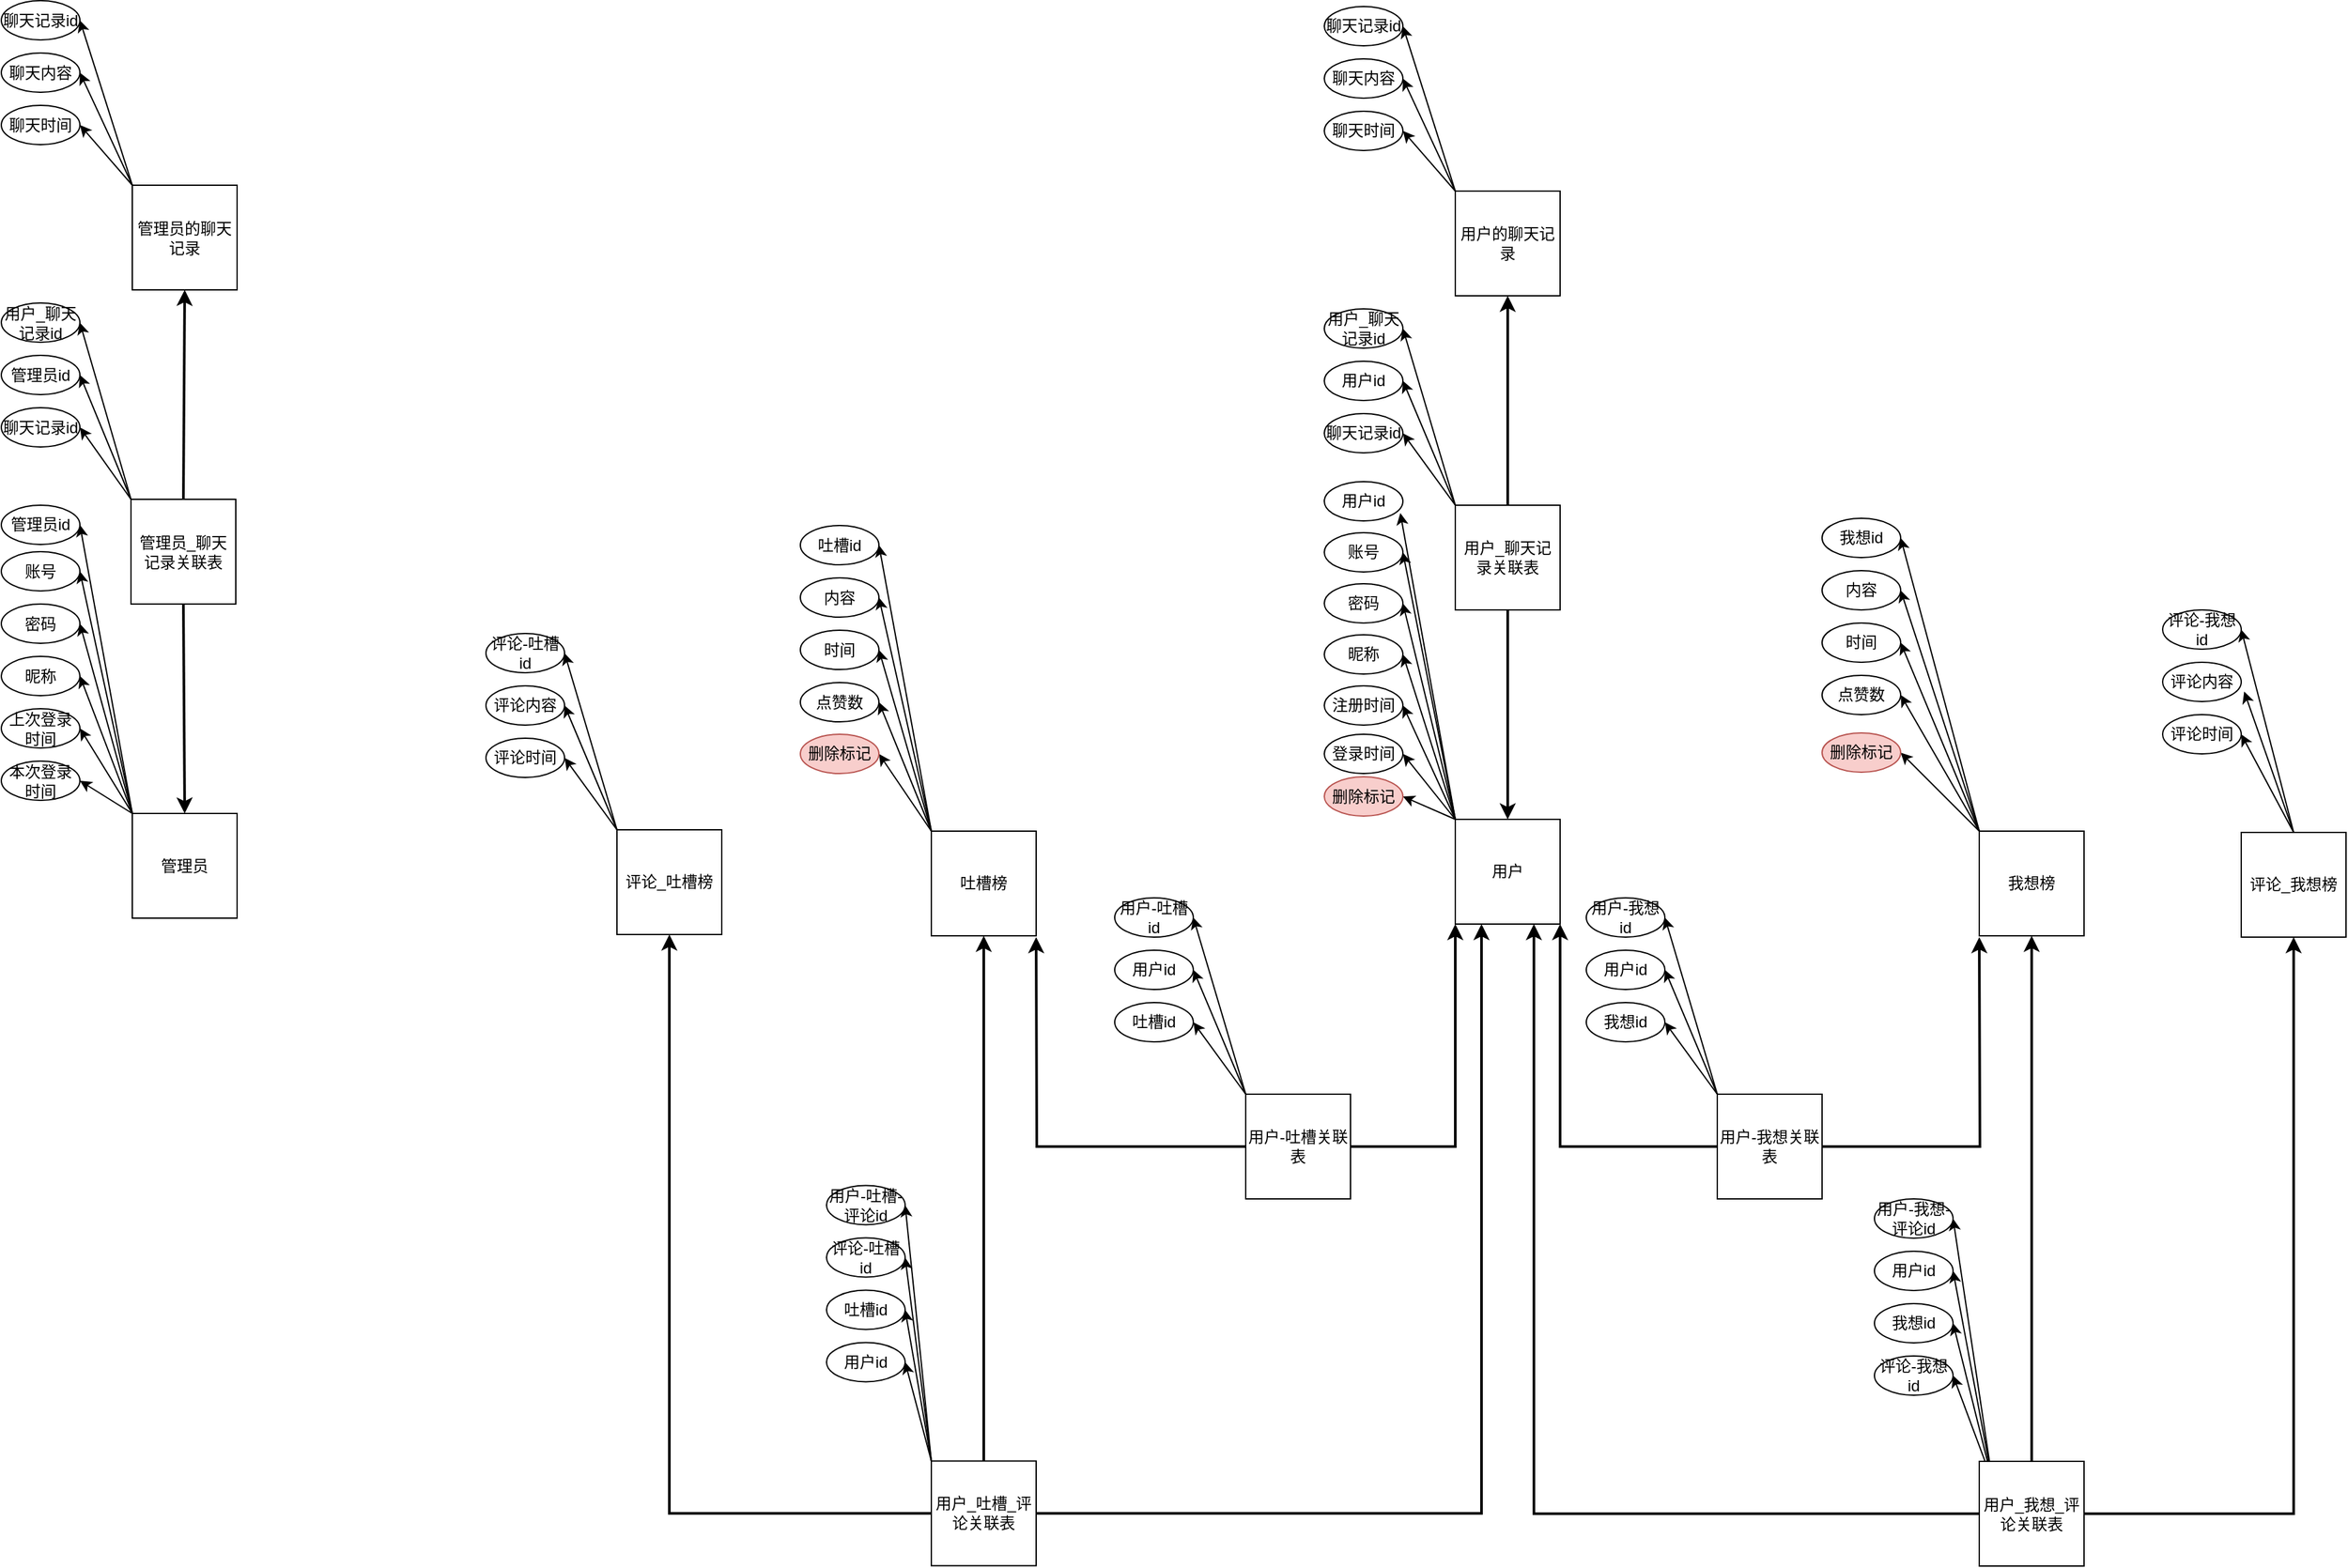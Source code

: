 <mxfile version="20.2.3" type="device"><diagram id="L94ExMjngvvh-WAPIM9B" name="第 1 页"><mxGraphModel dx="3076" dy="857" grid="1" gridSize="10" guides="1" tooltips="1" connect="1" arrows="1" fold="1" page="1" pageScale="1" pageWidth="827" pageHeight="1169" math="0" shadow="0"><root><mxCell id="0"/><mxCell id="1" parent="0"/><mxCell id="CkDCOr_uw1KbVtPaBmTP-101" style="edgeStyle=none;rounded=0;orthogonalLoop=1;jettySize=auto;html=1;exitX=0;exitY=0;exitDx=0;exitDy=0;entryX=1;entryY=0.5;entryDx=0;entryDy=0;" parent="1" source="CkDCOr_uw1KbVtPaBmTP-1" target="CkDCOr_uw1KbVtPaBmTP-96" edge="1"><mxGeometry relative="1" as="geometry"/></mxCell><mxCell id="CkDCOr_uw1KbVtPaBmTP-102" style="edgeStyle=none;rounded=0;orthogonalLoop=1;jettySize=auto;html=1;exitX=0;exitY=0;exitDx=0;exitDy=0;entryX=1;entryY=0.5;entryDx=0;entryDy=0;" parent="1" source="CkDCOr_uw1KbVtPaBmTP-1" target="CkDCOr_uw1KbVtPaBmTP-97" edge="1"><mxGeometry relative="1" as="geometry"/></mxCell><mxCell id="CkDCOr_uw1KbVtPaBmTP-103" style="edgeStyle=none;rounded=0;orthogonalLoop=1;jettySize=auto;html=1;exitX=0;exitY=0;exitDx=0;exitDy=0;entryX=1;entryY=0.5;entryDx=0;entryDy=0;" parent="1" source="CkDCOr_uw1KbVtPaBmTP-1" target="CkDCOr_uw1KbVtPaBmTP-98" edge="1"><mxGeometry relative="1" as="geometry"/></mxCell><mxCell id="CkDCOr_uw1KbVtPaBmTP-105" style="edgeStyle=none;rounded=0;orthogonalLoop=1;jettySize=auto;html=1;exitX=0;exitY=0;exitDx=0;exitDy=0;entryX=1;entryY=0.5;entryDx=0;entryDy=0;" parent="1" source="CkDCOr_uw1KbVtPaBmTP-1" target="CkDCOr_uw1KbVtPaBmTP-99" edge="1"><mxGeometry relative="1" as="geometry"/></mxCell><mxCell id="CkDCOr_uw1KbVtPaBmTP-106" style="edgeStyle=none;rounded=0;orthogonalLoop=1;jettySize=auto;html=1;exitX=0;exitY=0;exitDx=0;exitDy=0;entryX=1;entryY=0.5;entryDx=0;entryDy=0;" parent="1" source="CkDCOr_uw1KbVtPaBmTP-1" target="CkDCOr_uw1KbVtPaBmTP-100" edge="1"><mxGeometry relative="1" as="geometry"/></mxCell><mxCell id="Y3iTOvRmmqA3f7Rj3PG9-2" style="rounded=0;orthogonalLoop=1;jettySize=auto;html=1;exitX=0;exitY=0;exitDx=0;exitDy=0;entryX=0.967;entryY=0.8;entryDx=0;entryDy=0;entryPerimeter=0;" parent="1" source="CkDCOr_uw1KbVtPaBmTP-1" target="Y3iTOvRmmqA3f7Rj3PG9-1" edge="1"><mxGeometry relative="1" as="geometry"/></mxCell><mxCell id="sHlgp5TSX0gIWer4NhPm-2" style="rounded=0;orthogonalLoop=1;jettySize=auto;html=1;exitX=0;exitY=0;exitDx=0;exitDy=0;entryX=1;entryY=0.5;entryDx=0;entryDy=0;" parent="1" source="CkDCOr_uw1KbVtPaBmTP-1" target="sHlgp5TSX0gIWer4NhPm-1" edge="1"><mxGeometry relative="1" as="geometry"/></mxCell><mxCell id="CkDCOr_uw1KbVtPaBmTP-1" value="用户" style="whiteSpace=wrap;html=1;aspect=fixed;" parent="1" vertex="1"><mxGeometry x="-440" y="1790" width="80" height="80" as="geometry"/></mxCell><mxCell id="CkDCOr_uw1KbVtPaBmTP-87" style="edgeStyle=none;rounded=0;orthogonalLoop=1;jettySize=auto;html=1;exitX=0;exitY=0;exitDx=0;exitDy=0;entryX=1;entryY=0.5;entryDx=0;entryDy=0;" parent="1" source="CkDCOr_uw1KbVtPaBmTP-3" target="CkDCOr_uw1KbVtPaBmTP-84" edge="1"><mxGeometry relative="1" as="geometry"/></mxCell><mxCell id="CkDCOr_uw1KbVtPaBmTP-88" style="edgeStyle=none;rounded=0;orthogonalLoop=1;jettySize=auto;html=1;exitX=0;exitY=0;exitDx=0;exitDy=0;entryX=1;entryY=0.5;entryDx=0;entryDy=0;" parent="1" source="CkDCOr_uw1KbVtPaBmTP-3" target="CkDCOr_uw1KbVtPaBmTP-85" edge="1"><mxGeometry relative="1" as="geometry"/></mxCell><mxCell id="CkDCOr_uw1KbVtPaBmTP-89" style="edgeStyle=none;rounded=0;orthogonalLoop=1;jettySize=auto;html=1;exitX=0;exitY=0;exitDx=0;exitDy=0;entryX=1;entryY=0.5;entryDx=0;entryDy=0;" parent="1" source="CkDCOr_uw1KbVtPaBmTP-3" target="CkDCOr_uw1KbVtPaBmTP-86" edge="1"><mxGeometry relative="1" as="geometry"/></mxCell><mxCell id="CkDCOr_uw1KbVtPaBmTP-3" value="用户的聊天记录" style="whiteSpace=wrap;html=1;aspect=fixed;" parent="1" vertex="1"><mxGeometry x="-440" y="1310" width="80" height="80" as="geometry"/></mxCell><mxCell id="CkDCOr_uw1KbVtPaBmTP-126" style="edgeStyle=none;rounded=0;orthogonalLoop=1;jettySize=auto;html=1;exitX=0;exitY=0;exitDx=0;exitDy=0;entryX=1;entryY=0.5;entryDx=0;entryDy=0;" parent="1" source="CkDCOr_uw1KbVtPaBmTP-4" target="CkDCOr_uw1KbVtPaBmTP-125" edge="1"><mxGeometry relative="1" as="geometry"/></mxCell><mxCell id="CkDCOr_uw1KbVtPaBmTP-127" style="edgeStyle=none;rounded=0;orthogonalLoop=1;jettySize=auto;html=1;exitX=0;exitY=0;exitDx=0;exitDy=0;entryX=1;entryY=0.5;entryDx=0;entryDy=0;" parent="1" source="CkDCOr_uw1KbVtPaBmTP-4" target="CkDCOr_uw1KbVtPaBmTP-124" edge="1"><mxGeometry relative="1" as="geometry"/></mxCell><mxCell id="CkDCOr_uw1KbVtPaBmTP-128" style="edgeStyle=none;rounded=0;orthogonalLoop=1;jettySize=auto;html=1;exitX=0;exitY=0;exitDx=0;exitDy=0;entryX=1;entryY=0.5;entryDx=0;entryDy=0;" parent="1" source="CkDCOr_uw1KbVtPaBmTP-4" target="CkDCOr_uw1KbVtPaBmTP-123" edge="1"><mxGeometry relative="1" as="geometry"/></mxCell><mxCell id="CkDCOr_uw1KbVtPaBmTP-129" style="edgeStyle=none;rounded=0;orthogonalLoop=1;jettySize=auto;html=1;exitX=0;exitY=0;exitDx=0;exitDy=0;entryX=1;entryY=0.5;entryDx=0;entryDy=0;" parent="1" source="CkDCOr_uw1KbVtPaBmTP-4" target="CkDCOr_uw1KbVtPaBmTP-122" edge="1"><mxGeometry relative="1" as="geometry"/></mxCell><mxCell id="sHlgp5TSX0gIWer4NhPm-6" style="edgeStyle=none;rounded=0;orthogonalLoop=1;jettySize=auto;html=1;exitX=0;exitY=0;exitDx=0;exitDy=0;entryX=1;entryY=0.5;entryDx=0;entryDy=0;" parent="1" source="CkDCOr_uw1KbVtPaBmTP-4" target="sHlgp5TSX0gIWer4NhPm-5" edge="1"><mxGeometry relative="1" as="geometry"/></mxCell><mxCell id="CkDCOr_uw1KbVtPaBmTP-4" value="我想榜" style="whiteSpace=wrap;html=1;aspect=fixed;" parent="1" vertex="1"><mxGeometry x="-40" y="1799" width="80" height="80" as="geometry"/></mxCell><mxCell id="CkDCOr_uw1KbVtPaBmTP-134" style="edgeStyle=none;rounded=0;orthogonalLoop=1;jettySize=auto;html=1;exitX=0;exitY=0;exitDx=0;exitDy=0;entryX=1;entryY=0.5;entryDx=0;entryDy=0;" parent="1" source="CkDCOr_uw1KbVtPaBmTP-5" target="CkDCOr_uw1KbVtPaBmTP-107" edge="1"><mxGeometry relative="1" as="geometry"/></mxCell><mxCell id="CkDCOr_uw1KbVtPaBmTP-135" style="edgeStyle=none;rounded=0;orthogonalLoop=1;jettySize=auto;html=1;exitX=0;exitY=0;exitDx=0;exitDy=0;entryX=1;entryY=0.5;entryDx=0;entryDy=0;" parent="1" source="CkDCOr_uw1KbVtPaBmTP-5" target="CkDCOr_uw1KbVtPaBmTP-72" edge="1"><mxGeometry relative="1" as="geometry"/></mxCell><mxCell id="CkDCOr_uw1KbVtPaBmTP-136" style="edgeStyle=none;rounded=0;orthogonalLoop=1;jettySize=auto;html=1;exitX=0;exitY=0;exitDx=0;exitDy=0;entryX=1;entryY=0.5;entryDx=0;entryDy=0;" parent="1" source="CkDCOr_uw1KbVtPaBmTP-5" target="CkDCOr_uw1KbVtPaBmTP-71" edge="1"><mxGeometry relative="1" as="geometry"/></mxCell><mxCell id="CkDCOr_uw1KbVtPaBmTP-137" style="edgeStyle=none;rounded=0;orthogonalLoop=1;jettySize=auto;html=1;exitX=0;exitY=0;exitDx=0;exitDy=0;entryX=1;entryY=0.5;entryDx=0;entryDy=0;" parent="1" source="CkDCOr_uw1KbVtPaBmTP-5" target="CkDCOr_uw1KbVtPaBmTP-70" edge="1"><mxGeometry relative="1" as="geometry"/></mxCell><mxCell id="sHlgp5TSX0gIWer4NhPm-4" style="edgeStyle=none;rounded=0;orthogonalLoop=1;jettySize=auto;html=1;exitX=0;exitY=0;exitDx=0;exitDy=0;entryX=1;entryY=0.5;entryDx=0;entryDy=0;" parent="1" source="CkDCOr_uw1KbVtPaBmTP-5" target="sHlgp5TSX0gIWer4NhPm-3" edge="1"><mxGeometry relative="1" as="geometry"/></mxCell><mxCell id="CkDCOr_uw1KbVtPaBmTP-5" value="吐槽榜" style="whiteSpace=wrap;html=1;aspect=fixed;" parent="1" vertex="1"><mxGeometry x="-840" y="1799" width="80" height="80" as="geometry"/></mxCell><mxCell id="CkDCOr_uw1KbVtPaBmTP-143" style="edgeStyle=none;rounded=0;orthogonalLoop=1;jettySize=auto;html=1;exitX=0.5;exitY=0;exitDx=0;exitDy=0;entryX=1;entryY=0.5;entryDx=0;entryDy=0;" parent="1" source="CkDCOr_uw1KbVtPaBmTP-6" target="CkDCOr_uw1KbVtPaBmTP-140" edge="1"><mxGeometry relative="1" as="geometry"/></mxCell><mxCell id="CkDCOr_uw1KbVtPaBmTP-144" style="edgeStyle=none;rounded=0;orthogonalLoop=1;jettySize=auto;html=1;exitX=0.5;exitY=0;exitDx=0;exitDy=0;entryX=1.037;entryY=0.744;entryDx=0;entryDy=0;entryPerimeter=0;" parent="1" source="CkDCOr_uw1KbVtPaBmTP-6" target="CkDCOr_uw1KbVtPaBmTP-139" edge="1"><mxGeometry relative="1" as="geometry"/></mxCell><mxCell id="CkDCOr_uw1KbVtPaBmTP-145" style="edgeStyle=none;rounded=0;orthogonalLoop=1;jettySize=auto;html=1;exitX=0.5;exitY=0;exitDx=0;exitDy=0;entryX=1;entryY=0.5;entryDx=0;entryDy=0;" parent="1" source="CkDCOr_uw1KbVtPaBmTP-6" target="CkDCOr_uw1KbVtPaBmTP-138" edge="1"><mxGeometry relative="1" as="geometry"/></mxCell><mxCell id="CkDCOr_uw1KbVtPaBmTP-6" value="评论_我想榜" style="whiteSpace=wrap;html=1;aspect=fixed;" parent="1" vertex="1"><mxGeometry x="160" y="1800" width="80" height="80" as="geometry"/></mxCell><mxCell id="CkDCOr_uw1KbVtPaBmTP-67" style="edgeStyle=none;rounded=0;orthogonalLoop=1;jettySize=auto;html=1;exitX=0;exitY=0;exitDx=0;exitDy=0;entryX=1;entryY=0.5;entryDx=0;entryDy=0;" parent="1" source="CkDCOr_uw1KbVtPaBmTP-7" target="CkDCOr_uw1KbVtPaBmTP-66" edge="1"><mxGeometry relative="1" as="geometry"/></mxCell><mxCell id="CkDCOr_uw1KbVtPaBmTP-68" style="edgeStyle=none;rounded=0;orthogonalLoop=1;jettySize=auto;html=1;exitX=0;exitY=0;exitDx=0;exitDy=0;entryX=1;entryY=0.5;entryDx=0;entryDy=0;" parent="1" source="CkDCOr_uw1KbVtPaBmTP-7" target="CkDCOr_uw1KbVtPaBmTP-65" edge="1"><mxGeometry relative="1" as="geometry"/></mxCell><mxCell id="CkDCOr_uw1KbVtPaBmTP-69" style="edgeStyle=none;rounded=0;orthogonalLoop=1;jettySize=auto;html=1;exitX=0;exitY=0;exitDx=0;exitDy=0;entryX=1;entryY=0.5;entryDx=0;entryDy=0;" parent="1" source="CkDCOr_uw1KbVtPaBmTP-7" target="CkDCOr_uw1KbVtPaBmTP-64" edge="1"><mxGeometry relative="1" as="geometry"/></mxCell><mxCell id="CkDCOr_uw1KbVtPaBmTP-7" value="评论_吐槽榜" style="whiteSpace=wrap;html=1;aspect=fixed;" parent="1" vertex="1"><mxGeometry x="-1080" y="1798" width="80" height="80" as="geometry"/></mxCell><mxCell id="CkDCOr_uw1KbVtPaBmTP-130" style="edgeStyle=none;rounded=0;orthogonalLoop=1;jettySize=auto;html=1;exitX=0;exitY=0;exitDx=0;exitDy=0;entryX=1;entryY=0.5;entryDx=0;entryDy=0;" parent="1" source="CkDCOr_uw1KbVtPaBmTP-8" target="CkDCOr_uw1KbVtPaBmTP-76" edge="1"><mxGeometry relative="1" as="geometry"/></mxCell><mxCell id="CkDCOr_uw1KbVtPaBmTP-131" style="edgeStyle=none;rounded=0;orthogonalLoop=1;jettySize=auto;html=1;exitX=0;exitY=0;exitDx=0;exitDy=0;entryX=1;entryY=0.5;entryDx=0;entryDy=0;" parent="1" source="CkDCOr_uw1KbVtPaBmTP-8" target="CkDCOr_uw1KbVtPaBmTP-77" edge="1"><mxGeometry relative="1" as="geometry"/></mxCell><mxCell id="CkDCOr_uw1KbVtPaBmTP-132" style="edgeStyle=none;rounded=0;orthogonalLoop=1;jettySize=auto;html=1;exitX=0;exitY=0;exitDx=0;exitDy=0;entryX=1;entryY=0.5;entryDx=0;entryDy=0;" parent="1" source="CkDCOr_uw1KbVtPaBmTP-8" target="CkDCOr_uw1KbVtPaBmTP-78" edge="1"><mxGeometry relative="1" as="geometry"/></mxCell><mxCell id="CkDCOr_uw1KbVtPaBmTP-133" style="edgeStyle=none;rounded=0;orthogonalLoop=1;jettySize=auto;html=1;exitX=0;exitY=0;exitDx=0;exitDy=0;entryX=1;entryY=0.5;entryDx=0;entryDy=0;" parent="1" source="CkDCOr_uw1KbVtPaBmTP-8" target="CkDCOr_uw1KbVtPaBmTP-79" edge="1"><mxGeometry relative="1" as="geometry"/></mxCell><mxCell id="oMyAZlElqJ55yGqGIl1J-19" style="edgeStyle=orthogonalEdgeStyle;rounded=0;orthogonalLoop=1;jettySize=auto;html=1;exitX=0;exitY=0.5;exitDx=0;exitDy=0;entryX=0.5;entryY=1;entryDx=0;entryDy=0;strokeWidth=2;" parent="1" source="CkDCOr_uw1KbVtPaBmTP-8" target="CkDCOr_uw1KbVtPaBmTP-7" edge="1"><mxGeometry relative="1" as="geometry"/></mxCell><mxCell id="oMyAZlElqJ55yGqGIl1J-20" style="edgeStyle=none;rounded=0;orthogonalLoop=1;jettySize=auto;html=1;exitX=0.5;exitY=0;exitDx=0;exitDy=0;strokeWidth=2;" parent="1" source="CkDCOr_uw1KbVtPaBmTP-8" target="CkDCOr_uw1KbVtPaBmTP-5" edge="1"><mxGeometry relative="1" as="geometry"/></mxCell><mxCell id="oMyAZlElqJ55yGqGIl1J-25" style="edgeStyle=orthogonalEdgeStyle;rounded=0;orthogonalLoop=1;jettySize=auto;html=1;exitX=1;exitY=0.5;exitDx=0;exitDy=0;entryX=0.25;entryY=1;entryDx=0;entryDy=0;strokeWidth=2;" parent="1" source="CkDCOr_uw1KbVtPaBmTP-8" target="CkDCOr_uw1KbVtPaBmTP-1" edge="1"><mxGeometry relative="1" as="geometry"/></mxCell><mxCell id="CkDCOr_uw1KbVtPaBmTP-8" value="用户_吐槽_评论关联表" style="whiteSpace=wrap;html=1;aspect=fixed;" parent="1" vertex="1"><mxGeometry x="-840" y="2280.25" width="80" height="80" as="geometry"/></mxCell><mxCell id="CkDCOr_uw1KbVtPaBmTP-118" style="edgeStyle=none;rounded=0;orthogonalLoop=1;jettySize=auto;html=1;exitX=0;exitY=0;exitDx=0;exitDy=0;entryX=1;entryY=0.5;entryDx=0;entryDy=0;" parent="1" target="CkDCOr_uw1KbVtPaBmTP-114" edge="1"><mxGeometry relative="1" as="geometry"><mxPoint x="-30" y="2295.5" as="sourcePoint"/></mxGeometry></mxCell><mxCell id="CkDCOr_uw1KbVtPaBmTP-119" style="edgeStyle=none;rounded=0;orthogonalLoop=1;jettySize=auto;html=1;exitX=0;exitY=0;exitDx=0;exitDy=0;entryX=1;entryY=0.5;entryDx=0;entryDy=0;" parent="1" target="CkDCOr_uw1KbVtPaBmTP-115" edge="1"><mxGeometry relative="1" as="geometry"><mxPoint x="-30" y="2295.5" as="sourcePoint"/></mxGeometry></mxCell><mxCell id="CkDCOr_uw1KbVtPaBmTP-120" style="edgeStyle=none;rounded=0;orthogonalLoop=1;jettySize=auto;html=1;exitX=0;exitY=0;exitDx=0;exitDy=0;entryX=1;entryY=0.5;entryDx=0;entryDy=0;" parent="1" target="CkDCOr_uw1KbVtPaBmTP-116" edge="1"><mxGeometry relative="1" as="geometry"><mxPoint x="-30" y="2295.5" as="sourcePoint"/></mxGeometry></mxCell><mxCell id="CkDCOr_uw1KbVtPaBmTP-121" style="edgeStyle=none;rounded=0;orthogonalLoop=1;jettySize=auto;html=1;exitX=0;exitY=0;exitDx=0;exitDy=0;entryX=1;entryY=0.5;entryDx=0;entryDy=0;" parent="1" target="CkDCOr_uw1KbVtPaBmTP-117" edge="1"><mxGeometry relative="1" as="geometry"><mxPoint x="-30" y="2295.5" as="sourcePoint"/></mxGeometry></mxCell><mxCell id="oMyAZlElqJ55yGqGIl1J-23" style="edgeStyle=orthogonalEdgeStyle;rounded=0;orthogonalLoop=1;jettySize=auto;html=1;exitX=1;exitY=0.5;exitDx=0;exitDy=0;entryX=0.5;entryY=1;entryDx=0;entryDy=0;strokeWidth=2;" parent="1" source="CkDCOr_uw1KbVtPaBmTP-12" target="CkDCOr_uw1KbVtPaBmTP-6" edge="1"><mxGeometry relative="1" as="geometry"/></mxCell><mxCell id="oMyAZlElqJ55yGqGIl1J-24" style="edgeStyle=orthogonalEdgeStyle;rounded=0;orthogonalLoop=1;jettySize=auto;html=1;exitX=0.5;exitY=0;exitDx=0;exitDy=0;entryX=0.5;entryY=1;entryDx=0;entryDy=0;strokeWidth=2;" parent="1" source="CkDCOr_uw1KbVtPaBmTP-12" target="CkDCOr_uw1KbVtPaBmTP-4" edge="1"><mxGeometry relative="1" as="geometry"/></mxCell><mxCell id="oMyAZlElqJ55yGqGIl1J-26" style="edgeStyle=orthogonalEdgeStyle;rounded=0;orthogonalLoop=1;jettySize=auto;html=1;exitX=0;exitY=0.5;exitDx=0;exitDy=0;entryX=0.75;entryY=1;entryDx=0;entryDy=0;strokeWidth=2;" parent="1" source="CkDCOr_uw1KbVtPaBmTP-12" target="CkDCOr_uw1KbVtPaBmTP-1" edge="1"><mxGeometry relative="1" as="geometry"/></mxCell><mxCell id="CkDCOr_uw1KbVtPaBmTP-12" value="用户_我想_评论关联表" style="whiteSpace=wrap;html=1;aspect=fixed;" parent="1" vertex="1"><mxGeometry x="-40" y="2280.5" width="80" height="80" as="geometry"/></mxCell><mxCell id="CkDCOr_uw1KbVtPaBmTP-59" style="edgeStyle=none;rounded=0;orthogonalLoop=1;jettySize=auto;html=1;exitX=0.5;exitY=1;exitDx=0;exitDy=0;entryX=0.5;entryY=0;entryDx=0;entryDy=0;strokeWidth=2;" parent="1" source="CkDCOr_uw1KbVtPaBmTP-21" target="CkDCOr_uw1KbVtPaBmTP-1" edge="1"><mxGeometry relative="1" as="geometry"/></mxCell><mxCell id="CkDCOr_uw1KbVtPaBmTP-60" style="edgeStyle=none;rounded=0;orthogonalLoop=1;jettySize=auto;html=1;exitX=0.5;exitY=0;exitDx=0;exitDy=0;entryX=0.5;entryY=1;entryDx=0;entryDy=0;strokeWidth=2;" parent="1" source="CkDCOr_uw1KbVtPaBmTP-21" target="CkDCOr_uw1KbVtPaBmTP-3" edge="1"><mxGeometry relative="1" as="geometry"/></mxCell><mxCell id="CkDCOr_uw1KbVtPaBmTP-93" style="edgeStyle=none;rounded=0;orthogonalLoop=1;jettySize=auto;html=1;exitX=0;exitY=0;exitDx=0;exitDy=0;entryX=1;entryY=0.5;entryDx=0;entryDy=0;" parent="1" source="CkDCOr_uw1KbVtPaBmTP-21" target="CkDCOr_uw1KbVtPaBmTP-90" edge="1"><mxGeometry relative="1" as="geometry"/></mxCell><mxCell id="CkDCOr_uw1KbVtPaBmTP-94" style="edgeStyle=none;rounded=0;orthogonalLoop=1;jettySize=auto;html=1;exitX=0;exitY=0;exitDx=0;exitDy=0;entryX=1;entryY=0.5;entryDx=0;entryDy=0;" parent="1" source="CkDCOr_uw1KbVtPaBmTP-21" target="CkDCOr_uw1KbVtPaBmTP-91" edge="1"><mxGeometry relative="1" as="geometry"/></mxCell><mxCell id="CkDCOr_uw1KbVtPaBmTP-95" style="edgeStyle=none;rounded=0;orthogonalLoop=1;jettySize=auto;html=1;exitX=0;exitY=0;exitDx=0;exitDy=0;entryX=1;entryY=0.5;entryDx=0;entryDy=0;" parent="1" source="CkDCOr_uw1KbVtPaBmTP-21" target="CkDCOr_uw1KbVtPaBmTP-92" edge="1"><mxGeometry relative="1" as="geometry"/></mxCell><mxCell id="CkDCOr_uw1KbVtPaBmTP-21" value="用户_聊天记录关联表" style="whiteSpace=wrap;html=1;aspect=fixed;" parent="1" vertex="1"><mxGeometry x="-440" y="1550" width="80" height="80" as="geometry"/></mxCell><mxCell id="CkDCOr_uw1KbVtPaBmTP-64" value="评论-吐槽id" style="ellipse;whiteSpace=wrap;html=1;container=0;" parent="1" vertex="1"><mxGeometry x="-1180" y="1648" width="60" height="30" as="geometry"/></mxCell><mxCell id="CkDCOr_uw1KbVtPaBmTP-65" value="评论内容" style="ellipse;whiteSpace=wrap;html=1;container=0;" parent="1" vertex="1"><mxGeometry x="-1180" y="1688" width="60" height="30" as="geometry"/></mxCell><mxCell id="CkDCOr_uw1KbVtPaBmTP-66" value="评论时间" style="ellipse;whiteSpace=wrap;html=1;container=0;" parent="1" vertex="1"><mxGeometry x="-1180" y="1728" width="60" height="30" as="geometry"/></mxCell><mxCell id="CkDCOr_uw1KbVtPaBmTP-70" value="吐槽id" style="ellipse;whiteSpace=wrap;html=1;container=0;" parent="1" vertex="1"><mxGeometry x="-940" y="1565.5" width="60" height="30" as="geometry"/></mxCell><mxCell id="CkDCOr_uw1KbVtPaBmTP-71" value="内容" style="ellipse;whiteSpace=wrap;html=1;container=0;" parent="1" vertex="1"><mxGeometry x="-940" y="1605.5" width="60" height="30" as="geometry"/></mxCell><mxCell id="CkDCOr_uw1KbVtPaBmTP-72" value="时间" style="ellipse;whiteSpace=wrap;html=1;container=0;" parent="1" vertex="1"><mxGeometry x="-940" y="1645.5" width="60" height="30" as="geometry"/></mxCell><mxCell id="CkDCOr_uw1KbVtPaBmTP-76" value="用户-吐槽-评论id" style="ellipse;whiteSpace=wrap;html=1;container=0;" parent="1" vertex="1"><mxGeometry x="-920" y="2069.75" width="60" height="30" as="geometry"/></mxCell><mxCell id="CkDCOr_uw1KbVtPaBmTP-77" value="评论-吐槽id" style="ellipse;whiteSpace=wrap;html=1;container=0;" parent="1" vertex="1"><mxGeometry x="-920" y="2109.75" width="60" height="30" as="geometry"/></mxCell><mxCell id="CkDCOr_uw1KbVtPaBmTP-78" value="吐槽id" style="ellipse;whiteSpace=wrap;html=1;container=0;" parent="1" vertex="1"><mxGeometry x="-920" y="2149.75" width="60" height="30" as="geometry"/></mxCell><mxCell id="CkDCOr_uw1KbVtPaBmTP-79" value="用户id" style="ellipse;whiteSpace=wrap;html=1;container=0;" parent="1" vertex="1"><mxGeometry x="-920" y="2189.75" width="60" height="30" as="geometry"/></mxCell><mxCell id="CkDCOr_uw1KbVtPaBmTP-84" value="聊天记录id" style="ellipse;whiteSpace=wrap;html=1;container=0;" parent="1" vertex="1"><mxGeometry x="-540" y="1169" width="60" height="30" as="geometry"/></mxCell><mxCell id="CkDCOr_uw1KbVtPaBmTP-85" value="聊天内容" style="ellipse;whiteSpace=wrap;html=1;container=0;" parent="1" vertex="1"><mxGeometry x="-540" y="1209" width="60" height="30" as="geometry"/></mxCell><mxCell id="CkDCOr_uw1KbVtPaBmTP-86" value="聊天时间" style="ellipse;whiteSpace=wrap;html=1;container=0;" parent="1" vertex="1"><mxGeometry x="-540" y="1249" width="60" height="30" as="geometry"/></mxCell><mxCell id="CkDCOr_uw1KbVtPaBmTP-90" value="用户_聊天记录id" style="ellipse;whiteSpace=wrap;html=1;container=0;" parent="1" vertex="1"><mxGeometry x="-540" y="1400" width="60" height="30" as="geometry"/></mxCell><mxCell id="CkDCOr_uw1KbVtPaBmTP-91" value="用户id" style="ellipse;whiteSpace=wrap;html=1;container=0;" parent="1" vertex="1"><mxGeometry x="-540" y="1440" width="60" height="30" as="geometry"/></mxCell><mxCell id="CkDCOr_uw1KbVtPaBmTP-92" value="聊天记录id" style="ellipse;whiteSpace=wrap;html=1;container=0;" parent="1" vertex="1"><mxGeometry x="-540" y="1480" width="60" height="30" as="geometry"/></mxCell><mxCell id="CkDCOr_uw1KbVtPaBmTP-96" value="账号" style="ellipse;whiteSpace=wrap;html=1;container=0;" parent="1" vertex="1"><mxGeometry x="-540" y="1571" width="60" height="30" as="geometry"/></mxCell><mxCell id="CkDCOr_uw1KbVtPaBmTP-97" value="密码" style="ellipse;whiteSpace=wrap;html=1;container=0;" parent="1" vertex="1"><mxGeometry x="-540" y="1610" width="60" height="30" as="geometry"/></mxCell><mxCell id="CkDCOr_uw1KbVtPaBmTP-98" value="昵称" style="ellipse;whiteSpace=wrap;html=1;container=0;" parent="1" vertex="1"><mxGeometry x="-540" y="1649" width="60" height="30" as="geometry"/></mxCell><mxCell id="CkDCOr_uw1KbVtPaBmTP-99" value="注册时间" style="ellipse;whiteSpace=wrap;html=1;container=0;" parent="1" vertex="1"><mxGeometry x="-540" y="1688" width="60" height="30" as="geometry"/></mxCell><mxCell id="CkDCOr_uw1KbVtPaBmTP-100" value="登录时间" style="ellipse;whiteSpace=wrap;html=1;container=0;" parent="1" vertex="1"><mxGeometry x="-540" y="1725" width="60" height="30" as="geometry"/></mxCell><mxCell id="CkDCOr_uw1KbVtPaBmTP-107" value="点赞数" style="ellipse;whiteSpace=wrap;html=1;container=0;" parent="1" vertex="1"><mxGeometry x="-940" y="1685.5" width="60" height="30" as="geometry"/></mxCell><mxCell id="CkDCOr_uw1KbVtPaBmTP-114" value="用户-我想-评论id" style="ellipse;whiteSpace=wrap;html=1;container=0;" parent="1" vertex="1"><mxGeometry x="-120" y="2080" width="60" height="30" as="geometry"/></mxCell><mxCell id="CkDCOr_uw1KbVtPaBmTP-115" value="用户id" style="ellipse;whiteSpace=wrap;html=1;container=0;" parent="1" vertex="1"><mxGeometry x="-120" y="2120" width="60" height="30" as="geometry"/></mxCell><mxCell id="CkDCOr_uw1KbVtPaBmTP-116" value="我想id" style="ellipse;whiteSpace=wrap;html=1;container=0;" parent="1" vertex="1"><mxGeometry x="-120" y="2160" width="60" height="30" as="geometry"/></mxCell><mxCell id="CkDCOr_uw1KbVtPaBmTP-117" value="评论-我想id" style="ellipse;whiteSpace=wrap;html=1;container=0;" parent="1" vertex="1"><mxGeometry x="-120" y="2200" width="60" height="30" as="geometry"/></mxCell><mxCell id="CkDCOr_uw1KbVtPaBmTP-122" value="我想id" style="ellipse;whiteSpace=wrap;html=1;container=0;" parent="1" vertex="1"><mxGeometry x="-160" y="1560" width="60" height="30" as="geometry"/></mxCell><mxCell id="CkDCOr_uw1KbVtPaBmTP-123" value="内容" style="ellipse;whiteSpace=wrap;html=1;container=0;" parent="1" vertex="1"><mxGeometry x="-160" y="1600" width="60" height="30" as="geometry"/></mxCell><mxCell id="CkDCOr_uw1KbVtPaBmTP-124" value="时间" style="ellipse;whiteSpace=wrap;html=1;container=0;" parent="1" vertex="1"><mxGeometry x="-160" y="1640" width="60" height="30" as="geometry"/></mxCell><mxCell id="CkDCOr_uw1KbVtPaBmTP-125" value="点赞数" style="ellipse;whiteSpace=wrap;html=1;container=0;" parent="1" vertex="1"><mxGeometry x="-160" y="1680" width="60" height="30" as="geometry"/></mxCell><mxCell id="CkDCOr_uw1KbVtPaBmTP-138" value="评论-我想id" style="ellipse;whiteSpace=wrap;html=1;container=0;" parent="1" vertex="1"><mxGeometry x="100" y="1630" width="60" height="30" as="geometry"/></mxCell><mxCell id="CkDCOr_uw1KbVtPaBmTP-139" value="评论内容" style="ellipse;whiteSpace=wrap;html=1;container=0;" parent="1" vertex="1"><mxGeometry x="100" y="1670" width="60" height="30" as="geometry"/></mxCell><mxCell id="CkDCOr_uw1KbVtPaBmTP-140" value="评论时间" style="ellipse;whiteSpace=wrap;html=1;container=0;" parent="1" vertex="1"><mxGeometry x="100" y="1710" width="60" height="30" as="geometry"/></mxCell><mxCell id="CkDCOr_uw1KbVtPaBmTP-151" style="edgeStyle=none;rounded=0;orthogonalLoop=1;jettySize=auto;html=1;exitX=0;exitY=0;exitDx=0;exitDy=0;entryX=1;entryY=0.5;entryDx=0;entryDy=0;" parent="1" source="CkDCOr_uw1KbVtPaBmTP-156" target="CkDCOr_uw1KbVtPaBmTP-173" edge="1"><mxGeometry relative="1" as="geometry"/></mxCell><mxCell id="CkDCOr_uw1KbVtPaBmTP-152" style="edgeStyle=none;rounded=0;orthogonalLoop=1;jettySize=auto;html=1;exitX=0;exitY=0;exitDx=0;exitDy=0;entryX=1;entryY=0.5;entryDx=0;entryDy=0;" parent="1" source="CkDCOr_uw1KbVtPaBmTP-156" target="CkDCOr_uw1KbVtPaBmTP-174" edge="1"><mxGeometry relative="1" as="geometry"/></mxCell><mxCell id="CkDCOr_uw1KbVtPaBmTP-153" style="edgeStyle=none;rounded=0;orthogonalLoop=1;jettySize=auto;html=1;exitX=0;exitY=0;exitDx=0;exitDy=0;entryX=1;entryY=0.5;entryDx=0;entryDy=0;" parent="1" source="CkDCOr_uw1KbVtPaBmTP-156" target="CkDCOr_uw1KbVtPaBmTP-175" edge="1"><mxGeometry relative="1" as="geometry"/></mxCell><mxCell id="CkDCOr_uw1KbVtPaBmTP-154" style="edgeStyle=none;rounded=0;orthogonalLoop=1;jettySize=auto;html=1;exitX=0;exitY=0;exitDx=0;exitDy=0;entryX=1;entryY=0.5;entryDx=0;entryDy=0;" parent="1" source="CkDCOr_uw1KbVtPaBmTP-156" target="CkDCOr_uw1KbVtPaBmTP-176" edge="1"><mxGeometry relative="1" as="geometry"/></mxCell><mxCell id="CkDCOr_uw1KbVtPaBmTP-155" style="edgeStyle=none;rounded=0;orthogonalLoop=1;jettySize=auto;html=1;exitX=0;exitY=0;exitDx=0;exitDy=0;entryX=1;entryY=0.5;entryDx=0;entryDy=0;" parent="1" source="CkDCOr_uw1KbVtPaBmTP-156" target="CkDCOr_uw1KbVtPaBmTP-177" edge="1"><mxGeometry relative="1" as="geometry"/></mxCell><mxCell id="XH-3Pc4WFjFc1k529dcH-3" style="rounded=0;orthogonalLoop=1;jettySize=auto;html=1;exitX=0;exitY=0;exitDx=0;exitDy=0;entryX=1;entryY=0.5;entryDx=0;entryDy=0;" parent="1" source="CkDCOr_uw1KbVtPaBmTP-156" target="XH-3Pc4WFjFc1k529dcH-1" edge="1"><mxGeometry relative="1" as="geometry"/></mxCell><mxCell id="CkDCOr_uw1KbVtPaBmTP-156" value="管理员" style="whiteSpace=wrap;html=1;aspect=fixed;" parent="1" vertex="1"><mxGeometry x="-1450" y="1785.5" width="80" height="80" as="geometry"/></mxCell><mxCell id="CkDCOr_uw1KbVtPaBmTP-157" style="edgeStyle=none;rounded=0;orthogonalLoop=1;jettySize=auto;html=1;exitX=0;exitY=0;exitDx=0;exitDy=0;entryX=1;entryY=0.5;entryDx=0;entryDy=0;" parent="1" source="CkDCOr_uw1KbVtPaBmTP-160" target="CkDCOr_uw1KbVtPaBmTP-167" edge="1"><mxGeometry relative="1" as="geometry"/></mxCell><mxCell id="CkDCOr_uw1KbVtPaBmTP-158" style="edgeStyle=none;rounded=0;orthogonalLoop=1;jettySize=auto;html=1;exitX=0;exitY=0;exitDx=0;exitDy=0;entryX=1;entryY=0.5;entryDx=0;entryDy=0;" parent="1" source="CkDCOr_uw1KbVtPaBmTP-160" target="CkDCOr_uw1KbVtPaBmTP-168" edge="1"><mxGeometry relative="1" as="geometry"/></mxCell><mxCell id="CkDCOr_uw1KbVtPaBmTP-159" style="edgeStyle=none;rounded=0;orthogonalLoop=1;jettySize=auto;html=1;exitX=0;exitY=0;exitDx=0;exitDy=0;entryX=1;entryY=0.5;entryDx=0;entryDy=0;" parent="1" source="CkDCOr_uw1KbVtPaBmTP-160" target="CkDCOr_uw1KbVtPaBmTP-169" edge="1"><mxGeometry relative="1" as="geometry"/></mxCell><mxCell id="CkDCOr_uw1KbVtPaBmTP-160" value="管理员的聊天记录" style="whiteSpace=wrap;html=1;aspect=fixed;" parent="1" vertex="1"><mxGeometry x="-1450" y="1305.5" width="80" height="80" as="geometry"/></mxCell><mxCell id="CkDCOr_uw1KbVtPaBmTP-161" style="edgeStyle=none;rounded=0;orthogonalLoop=1;jettySize=auto;html=1;exitX=0.5;exitY=1;exitDx=0;exitDy=0;entryX=0.5;entryY=0;entryDx=0;entryDy=0;strokeWidth=2;" parent="1" source="CkDCOr_uw1KbVtPaBmTP-166" target="CkDCOr_uw1KbVtPaBmTP-156" edge="1"><mxGeometry relative="1" as="geometry"/></mxCell><mxCell id="CkDCOr_uw1KbVtPaBmTP-162" style="edgeStyle=none;rounded=0;orthogonalLoop=1;jettySize=auto;html=1;exitX=0.5;exitY=0;exitDx=0;exitDy=0;entryX=0.5;entryY=1;entryDx=0;entryDy=0;strokeWidth=2;" parent="1" source="CkDCOr_uw1KbVtPaBmTP-166" target="CkDCOr_uw1KbVtPaBmTP-160" edge="1"><mxGeometry relative="1" as="geometry"/></mxCell><mxCell id="CkDCOr_uw1KbVtPaBmTP-163" style="edgeStyle=none;rounded=0;orthogonalLoop=1;jettySize=auto;html=1;exitX=0;exitY=0;exitDx=0;exitDy=0;entryX=1;entryY=0.5;entryDx=0;entryDy=0;" parent="1" source="CkDCOr_uw1KbVtPaBmTP-166" target="CkDCOr_uw1KbVtPaBmTP-170" edge="1"><mxGeometry relative="1" as="geometry"/></mxCell><mxCell id="CkDCOr_uw1KbVtPaBmTP-164" style="edgeStyle=none;rounded=0;orthogonalLoop=1;jettySize=auto;html=1;exitX=0;exitY=0;exitDx=0;exitDy=0;entryX=1;entryY=0.5;entryDx=0;entryDy=0;" parent="1" source="CkDCOr_uw1KbVtPaBmTP-166" target="CkDCOr_uw1KbVtPaBmTP-171" edge="1"><mxGeometry relative="1" as="geometry"/></mxCell><mxCell id="CkDCOr_uw1KbVtPaBmTP-165" style="edgeStyle=none;rounded=0;orthogonalLoop=1;jettySize=auto;html=1;exitX=0;exitY=0;exitDx=0;exitDy=0;entryX=1;entryY=0.5;entryDx=0;entryDy=0;" parent="1" source="CkDCOr_uw1KbVtPaBmTP-166" target="CkDCOr_uw1KbVtPaBmTP-172" edge="1"><mxGeometry relative="1" as="geometry"/></mxCell><mxCell id="CkDCOr_uw1KbVtPaBmTP-166" value="管理员_聊天记录关联表" style="whiteSpace=wrap;html=1;aspect=fixed;" parent="1" vertex="1"><mxGeometry x="-1451" y="1545.5" width="80" height="80" as="geometry"/></mxCell><mxCell id="CkDCOr_uw1KbVtPaBmTP-167" value="聊天记录id" style="ellipse;whiteSpace=wrap;html=1;container=0;" parent="1" vertex="1"><mxGeometry x="-1550" y="1164.5" width="60" height="30" as="geometry"/></mxCell><mxCell id="CkDCOr_uw1KbVtPaBmTP-168" value="聊天内容" style="ellipse;whiteSpace=wrap;html=1;container=0;" parent="1" vertex="1"><mxGeometry x="-1550" y="1204.5" width="60" height="30" as="geometry"/></mxCell><mxCell id="CkDCOr_uw1KbVtPaBmTP-169" value="聊天时间" style="ellipse;whiteSpace=wrap;html=1;container=0;" parent="1" vertex="1"><mxGeometry x="-1550" y="1244.5" width="60" height="30" as="geometry"/></mxCell><mxCell id="CkDCOr_uw1KbVtPaBmTP-170" value="用户_聊天记录id" style="ellipse;whiteSpace=wrap;html=1;container=0;" parent="1" vertex="1"><mxGeometry x="-1550" y="1395.5" width="60" height="30" as="geometry"/></mxCell><mxCell id="CkDCOr_uw1KbVtPaBmTP-171" value="管理员id" style="ellipse;whiteSpace=wrap;html=1;container=0;" parent="1" vertex="1"><mxGeometry x="-1550" y="1435.5" width="60" height="30" as="geometry"/></mxCell><mxCell id="CkDCOr_uw1KbVtPaBmTP-172" value="聊天记录id" style="ellipse;whiteSpace=wrap;html=1;container=0;" parent="1" vertex="1"><mxGeometry x="-1550" y="1475.5" width="60" height="30" as="geometry"/></mxCell><mxCell id="CkDCOr_uw1KbVtPaBmTP-173" value="账号" style="ellipse;whiteSpace=wrap;html=1;container=0;" parent="1" vertex="1"><mxGeometry x="-1550" y="1585.5" width="60" height="30" as="geometry"/></mxCell><mxCell id="CkDCOr_uw1KbVtPaBmTP-174" value="密码" style="ellipse;whiteSpace=wrap;html=1;container=0;" parent="1" vertex="1"><mxGeometry x="-1550" y="1625.5" width="60" height="30" as="geometry"/></mxCell><mxCell id="CkDCOr_uw1KbVtPaBmTP-175" value="昵称" style="ellipse;whiteSpace=wrap;html=1;container=0;" parent="1" vertex="1"><mxGeometry x="-1550" y="1665.5" width="60" height="30" as="geometry"/></mxCell><mxCell id="CkDCOr_uw1KbVtPaBmTP-176" value="上次登录时间" style="ellipse;whiteSpace=wrap;html=1;container=0;" parent="1" vertex="1"><mxGeometry x="-1550" y="1705.5" width="60" height="30" as="geometry"/></mxCell><mxCell id="CkDCOr_uw1KbVtPaBmTP-177" value="本次登录时间" style="ellipse;whiteSpace=wrap;html=1;container=0;" parent="1" vertex="1"><mxGeometry x="-1550" y="1745.5" width="60" height="30" as="geometry"/></mxCell><mxCell id="Y3iTOvRmmqA3f7Rj3PG9-1" value="用户id" style="ellipse;whiteSpace=wrap;html=1;container=0;" parent="1" vertex="1"><mxGeometry x="-540" y="1532" width="60" height="30" as="geometry"/></mxCell><mxCell id="XH-3Pc4WFjFc1k529dcH-1" value="管理员id" style="ellipse;whiteSpace=wrap;html=1;container=0;" parent="1" vertex="1"><mxGeometry x="-1550" y="1550" width="60" height="30" as="geometry"/></mxCell><mxCell id="oMyAZlElqJ55yGqGIl1J-33" style="edgeStyle=orthogonalEdgeStyle;rounded=0;orthogonalLoop=1;jettySize=auto;html=1;exitX=1;exitY=0.5;exitDx=0;exitDy=0;entryX=0;entryY=1;entryDx=0;entryDy=0;strokeWidth=2;" parent="1" source="oMyAZlElqJ55yGqGIl1J-12" target="CkDCOr_uw1KbVtPaBmTP-1" edge="1"><mxGeometry relative="1" as="geometry"/></mxCell><mxCell id="oMyAZlElqJ55yGqGIl1J-36" style="edgeStyle=orthogonalEdgeStyle;rounded=0;orthogonalLoop=1;jettySize=auto;html=1;exitX=0;exitY=0.5;exitDx=0;exitDy=0;strokeWidth=2;" parent="1" source="oMyAZlElqJ55yGqGIl1J-12" edge="1"><mxGeometry relative="1" as="geometry"><mxPoint x="-760" y="1880.0" as="targetPoint"/></mxGeometry></mxCell><mxCell id="oMyAZlElqJ55yGqGIl1J-37" style="rounded=0;orthogonalLoop=1;jettySize=auto;html=1;exitX=0;exitY=0;exitDx=0;exitDy=0;entryX=1;entryY=0.5;entryDx=0;entryDy=0;strokeWidth=1;" parent="1" source="oMyAZlElqJ55yGqGIl1J-12" target="oMyAZlElqJ55yGqGIl1J-29" edge="1"><mxGeometry relative="1" as="geometry"/></mxCell><mxCell id="oMyAZlElqJ55yGqGIl1J-38" style="edgeStyle=none;rounded=0;orthogonalLoop=1;jettySize=auto;html=1;exitX=0;exitY=0;exitDx=0;exitDy=0;entryX=1;entryY=0.5;entryDx=0;entryDy=0;strokeWidth=1;" parent="1" source="oMyAZlElqJ55yGqGIl1J-12" target="oMyAZlElqJ55yGqGIl1J-30" edge="1"><mxGeometry relative="1" as="geometry"/></mxCell><mxCell id="oMyAZlElqJ55yGqGIl1J-39" style="edgeStyle=none;rounded=0;orthogonalLoop=1;jettySize=auto;html=1;exitX=0;exitY=0;exitDx=0;exitDy=0;entryX=1;entryY=0.5;entryDx=0;entryDy=0;strokeWidth=1;" parent="1" source="oMyAZlElqJ55yGqGIl1J-12" target="oMyAZlElqJ55yGqGIl1J-31" edge="1"><mxGeometry relative="1" as="geometry"/></mxCell><mxCell id="oMyAZlElqJ55yGqGIl1J-12" value="用户-吐槽关联表" style="whiteSpace=wrap;html=1;aspect=fixed;" parent="1" vertex="1"><mxGeometry x="-600" y="2000" width="80" height="80" as="geometry"/></mxCell><mxCell id="oMyAZlElqJ55yGqGIl1J-34" style="edgeStyle=orthogonalEdgeStyle;rounded=0;orthogonalLoop=1;jettySize=auto;html=1;exitX=0;exitY=0.5;exitDx=0;exitDy=0;entryX=1;entryY=1;entryDx=0;entryDy=0;strokeWidth=2;" parent="1" source="oMyAZlElqJ55yGqGIl1J-13" target="CkDCOr_uw1KbVtPaBmTP-1" edge="1"><mxGeometry relative="1" as="geometry"/></mxCell><mxCell id="oMyAZlElqJ55yGqGIl1J-35" style="edgeStyle=orthogonalEdgeStyle;rounded=0;orthogonalLoop=1;jettySize=auto;html=1;exitX=1;exitY=0.5;exitDx=0;exitDy=0;strokeWidth=2;" parent="1" source="oMyAZlElqJ55yGqGIl1J-13" edge="1"><mxGeometry relative="1" as="geometry"><mxPoint x="-40" y="1880.0" as="targetPoint"/></mxGeometry></mxCell><mxCell id="oMyAZlElqJ55yGqGIl1J-43" style="edgeStyle=none;rounded=0;orthogonalLoop=1;jettySize=auto;html=1;exitX=0;exitY=0;exitDx=0;exitDy=0;entryX=1;entryY=0.5;entryDx=0;entryDy=0;strokeWidth=1;" parent="1" source="oMyAZlElqJ55yGqGIl1J-13" target="oMyAZlElqJ55yGqGIl1J-42" edge="1"><mxGeometry relative="1" as="geometry"/></mxCell><mxCell id="oMyAZlElqJ55yGqGIl1J-44" style="edgeStyle=none;rounded=0;orthogonalLoop=1;jettySize=auto;html=1;exitX=0;exitY=0;exitDx=0;exitDy=0;entryX=1;entryY=0.5;entryDx=0;entryDy=0;strokeWidth=1;" parent="1" source="oMyAZlElqJ55yGqGIl1J-13" target="oMyAZlElqJ55yGqGIl1J-41" edge="1"><mxGeometry relative="1" as="geometry"/></mxCell><mxCell id="oMyAZlElqJ55yGqGIl1J-45" style="edgeStyle=none;rounded=0;orthogonalLoop=1;jettySize=auto;html=1;exitX=0;exitY=0;exitDx=0;exitDy=0;entryX=1;entryY=0.5;entryDx=0;entryDy=0;strokeWidth=1;" parent="1" source="oMyAZlElqJ55yGqGIl1J-13" target="oMyAZlElqJ55yGqGIl1J-40" edge="1"><mxGeometry relative="1" as="geometry"/></mxCell><mxCell id="oMyAZlElqJ55yGqGIl1J-13" value="用户-我想关联表" style="whiteSpace=wrap;html=1;aspect=fixed;" parent="1" vertex="1"><mxGeometry x="-240" y="2000" width="80" height="80" as="geometry"/></mxCell><mxCell id="oMyAZlElqJ55yGqGIl1J-29" value="用户-吐槽id" style="ellipse;whiteSpace=wrap;html=1;container=0;" parent="1" vertex="1"><mxGeometry x="-700" y="1850" width="60" height="30" as="geometry"/></mxCell><mxCell id="oMyAZlElqJ55yGqGIl1J-30" value="用户id" style="ellipse;whiteSpace=wrap;html=1;container=0;" parent="1" vertex="1"><mxGeometry x="-700" y="1890" width="60" height="30" as="geometry"/></mxCell><mxCell id="oMyAZlElqJ55yGqGIl1J-31" value="吐槽id" style="ellipse;whiteSpace=wrap;html=1;container=0;" parent="1" vertex="1"><mxGeometry x="-700" y="1930" width="60" height="30" as="geometry"/></mxCell><mxCell id="oMyAZlElqJ55yGqGIl1J-40" value="用户-我想id" style="ellipse;whiteSpace=wrap;html=1;container=0;" parent="1" vertex="1"><mxGeometry x="-340" y="1850" width="60" height="30" as="geometry"/></mxCell><mxCell id="oMyAZlElqJ55yGqGIl1J-41" value="用户id" style="ellipse;whiteSpace=wrap;html=1;container=0;" parent="1" vertex="1"><mxGeometry x="-340" y="1890" width="60" height="30" as="geometry"/></mxCell><mxCell id="oMyAZlElqJ55yGqGIl1J-42" value="我想id" style="ellipse;whiteSpace=wrap;html=1;container=0;" parent="1" vertex="1"><mxGeometry x="-340" y="1930" width="60" height="30" as="geometry"/></mxCell><mxCell id="sHlgp5TSX0gIWer4NhPm-1" value="删除标记" style="ellipse;whiteSpace=wrap;html=1;container=0;fillColor=#f8cecc;strokeColor=#b85450;" parent="1" vertex="1"><mxGeometry x="-540" y="1757.5" width="60" height="30" as="geometry"/></mxCell><mxCell id="sHlgp5TSX0gIWer4NhPm-3" value="删除标记" style="ellipse;whiteSpace=wrap;html=1;container=0;fillColor=#f8cecc;strokeColor=#b85450;" parent="1" vertex="1"><mxGeometry x="-940" y="1725" width="60" height="30" as="geometry"/></mxCell><mxCell id="sHlgp5TSX0gIWer4NhPm-5" value="删除标记" style="ellipse;whiteSpace=wrap;html=1;container=0;fillColor=#f8cecc;strokeColor=#b85450;" parent="1" vertex="1"><mxGeometry x="-160" y="1724" width="60" height="30" as="geometry"/></mxCell></root></mxGraphModel></diagram></mxfile>
